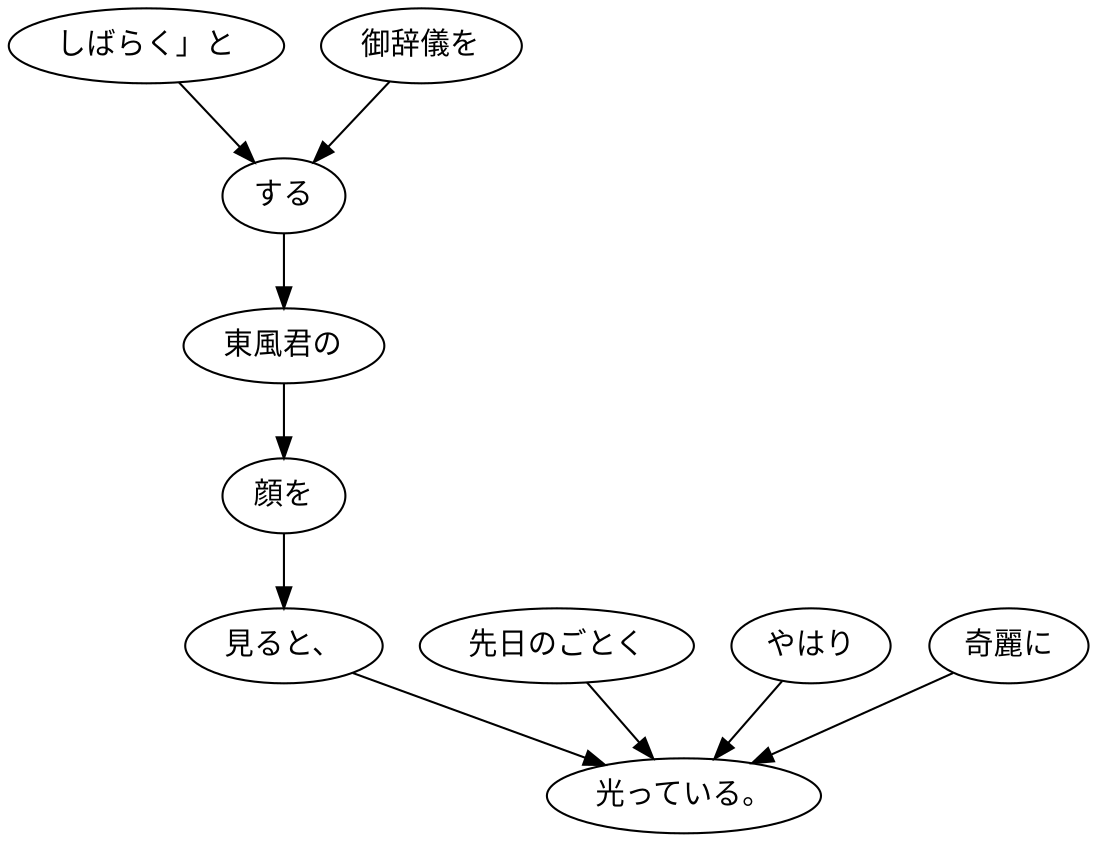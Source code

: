 digraph graph3748 {
	node0 [label="しばらく」と"];
	node1 [label="御辞儀を"];
	node2 [label="する"];
	node3 [label="東風君の"];
	node4 [label="顔を"];
	node5 [label="見ると、"];
	node6 [label="先日のごとく"];
	node7 [label="やはり"];
	node8 [label="奇麗に"];
	node9 [label="光っている。"];
	node0 -> node2;
	node1 -> node2;
	node2 -> node3;
	node3 -> node4;
	node4 -> node5;
	node5 -> node9;
	node6 -> node9;
	node7 -> node9;
	node8 -> node9;
}
